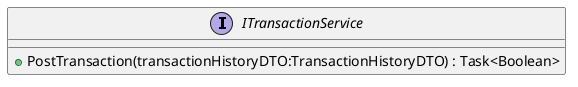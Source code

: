 @startuml
interface ITransactionService {
    + PostTransaction(transactionHistoryDTO:TransactionHistoryDTO) : Task<Boolean>
}
@enduml
